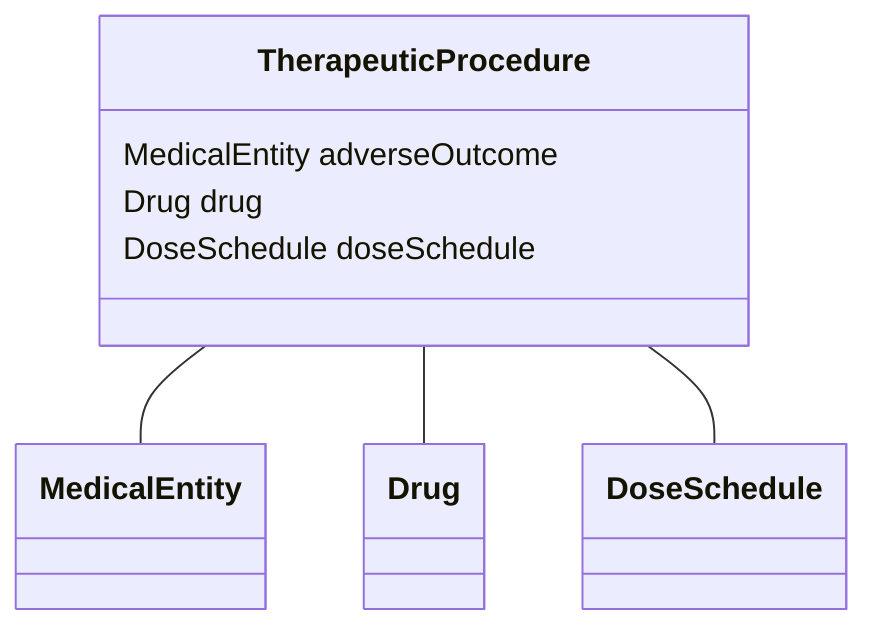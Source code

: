 classDiagram
  TherapeuticProcedure -- MedicalEntity
  TherapeuticProcedure -- Drug
  TherapeuticProcedure -- DoseSchedule


class TherapeuticProcedure {

  MedicalEntity adverseOutcome
  Drug drug
  DoseSchedule doseSchedule

 }